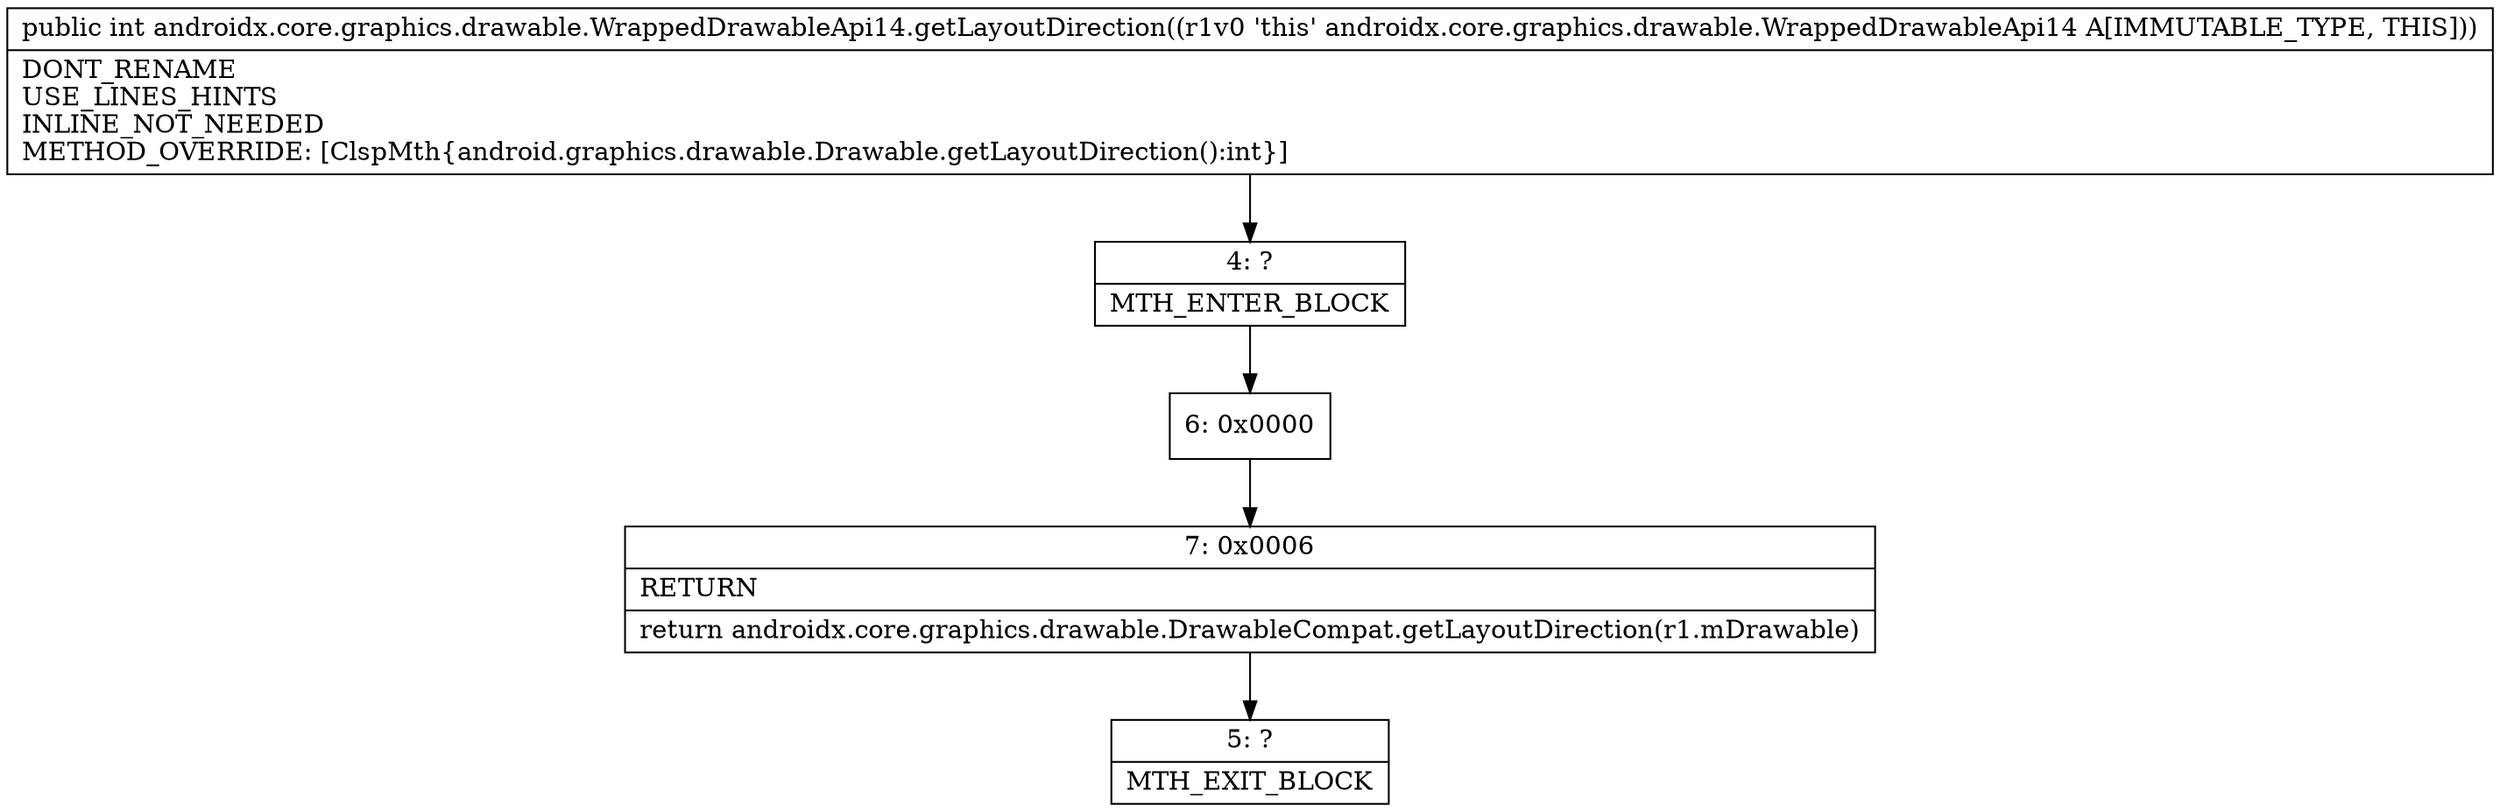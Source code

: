 digraph "CFG forandroidx.core.graphics.drawable.WrappedDrawableApi14.getLayoutDirection()I" {
Node_4 [shape=record,label="{4\:\ ?|MTH_ENTER_BLOCK\l}"];
Node_6 [shape=record,label="{6\:\ 0x0000}"];
Node_7 [shape=record,label="{7\:\ 0x0006|RETURN\l|return androidx.core.graphics.drawable.DrawableCompat.getLayoutDirection(r1.mDrawable)\l}"];
Node_5 [shape=record,label="{5\:\ ?|MTH_EXIT_BLOCK\l}"];
MethodNode[shape=record,label="{public int androidx.core.graphics.drawable.WrappedDrawableApi14.getLayoutDirection((r1v0 'this' androidx.core.graphics.drawable.WrappedDrawableApi14 A[IMMUTABLE_TYPE, THIS]))  | DONT_RENAME\lUSE_LINES_HINTS\lINLINE_NOT_NEEDED\lMETHOD_OVERRIDE: [ClspMth\{android.graphics.drawable.Drawable.getLayoutDirection():int\}]\l}"];
MethodNode -> Node_4;Node_4 -> Node_6;
Node_6 -> Node_7;
Node_7 -> Node_5;
}

